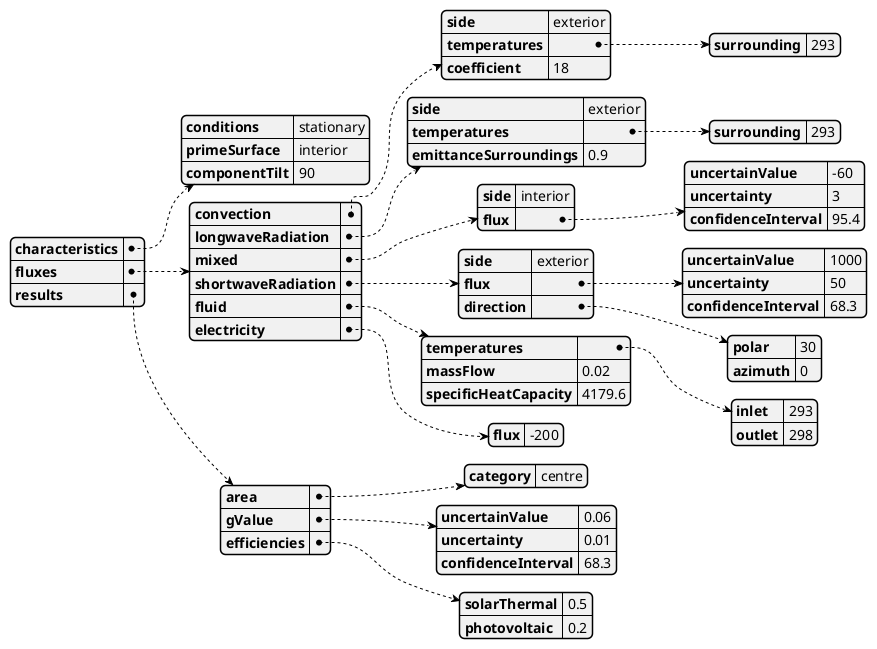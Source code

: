 @startjson semiTransparentBuildingIntegratedPhotovoltaicThermalCalorimetric
{
  "characteristics": {
    "conditions": "stationary",
    "primeSurface": "interior",
    "componentTilt": 90
  }
  ,
  "fluxes": {
    "convection":
    {
      "side": "exterior",
      "temperatures": {
        "surrounding": 293
      }
      ,
      "coefficient": 18
    }
    ,
    "longwaveRadiation":
    {
      "side": "exterior",
      "temperatures": {
        "surrounding": 293
      }
      ,
      "emittanceSurroundings": 0.9
    }
    ,
    "mixed":
    {
      "side": "interior",
      "flux": {
        "uncertainValue": -60,
        "uncertainty": 3,
        "confidenceInterval": 95.4
      }
    }
    ,
    "shortwaveRadiation":
    {
      "side": "exterior",
      "flux": {
        "uncertainValue": 1000,
        "uncertainty": 50,
        "confidenceInterval": 68.3
      }
      ,
      "direction": {
        "polar": 30,
        "azimuth": 0
      }
    }
    ,
    "fluid":
    {
      "temperatures": {
        "inlet": 293,
        "outlet": 298
      }
      ,
      "massFlow": 0.02,
      "specificHeatCapacity": 4179.6
    }
    ,
    "electricity":
    {
      "flux": -200
    }
  }
  ,
  "results":
  {
    "area": {
      "category": "centre"
    }
    ,
    "gValue": {
      "uncertainValue": 0.06,
      "uncertainty": 0.01,
      "confidenceInterval": 68.3
    }
    ,
    "efficiencies": {
      "solarThermal": 0.5,
      "photovoltaic": 0.2
    }
  }
}
@endjson